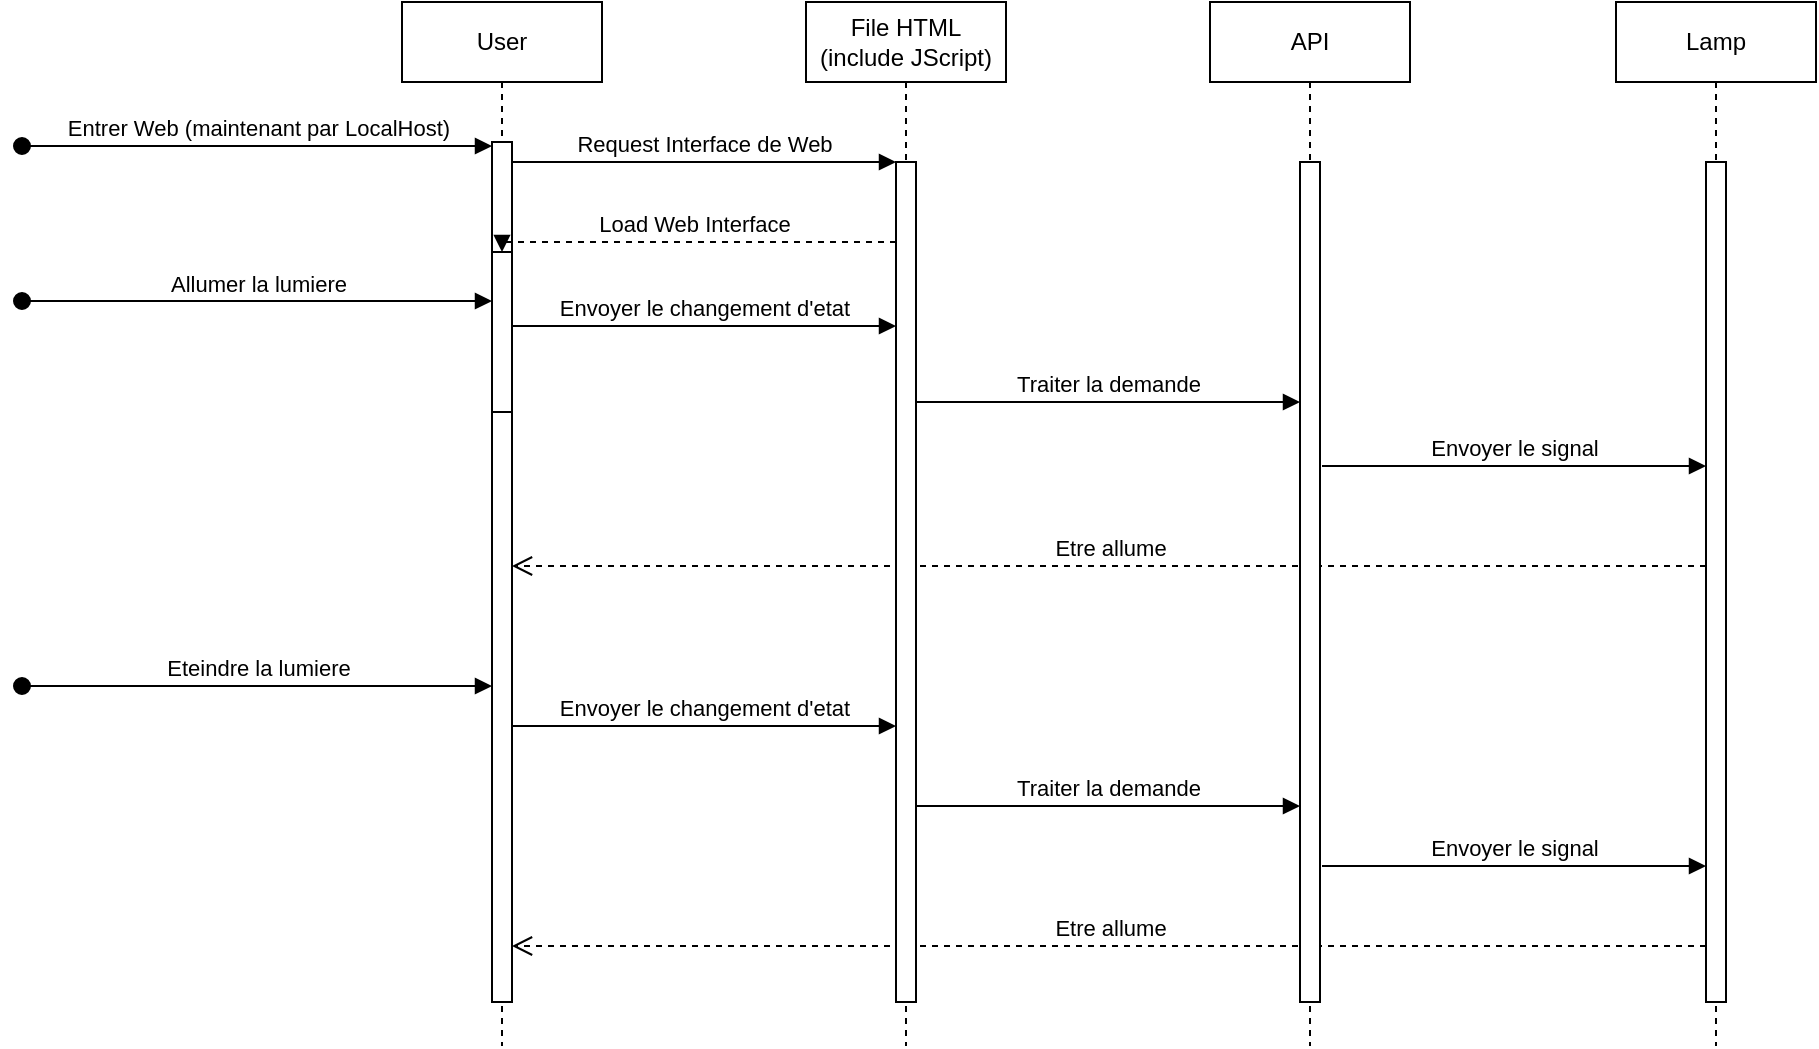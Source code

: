 <mxfile version="22.1.3" type="github">
  <diagram name="Page-1" id="2YBvvXClWsGukQMizWep">
    <mxGraphModel dx="1877" dy="606" grid="1" gridSize="10" guides="1" tooltips="1" connect="1" arrows="1" fold="1" page="1" pageScale="1" pageWidth="850" pageHeight="1100" math="0" shadow="0">
      <root>
        <mxCell id="0" />
        <mxCell id="1" parent="0" />
        <mxCell id="aM9ryv3xv72pqoxQDRHE-1" value="User" style="shape=umlLifeline;perimeter=lifelinePerimeter;whiteSpace=wrap;html=1;container=0;dropTarget=0;collapsible=0;recursiveResize=0;outlineConnect=0;portConstraint=eastwest;newEdgeStyle={&quot;edgeStyle&quot;:&quot;elbowEdgeStyle&quot;,&quot;elbow&quot;:&quot;vertical&quot;,&quot;curved&quot;:0,&quot;rounded&quot;:0};" parent="1" vertex="1">
          <mxGeometry x="110" y="118" width="100" height="522" as="geometry" />
        </mxCell>
        <mxCell id="aM9ryv3xv72pqoxQDRHE-2" value="" style="html=1;points=[];perimeter=orthogonalPerimeter;outlineConnect=0;targetShapes=umlLifeline;portConstraint=eastwest;newEdgeStyle={&quot;edgeStyle&quot;:&quot;elbowEdgeStyle&quot;,&quot;elbow&quot;:&quot;vertical&quot;,&quot;curved&quot;:0,&quot;rounded&quot;:0};" parent="aM9ryv3xv72pqoxQDRHE-1" vertex="1">
          <mxGeometry x="45" y="70" width="10" height="430" as="geometry" />
        </mxCell>
        <mxCell id="aM9ryv3xv72pqoxQDRHE-3" value="Entrer Web (maintenant par LocalHost)" style="html=1;verticalAlign=bottom;startArrow=oval;endArrow=block;startSize=8;edgeStyle=elbowEdgeStyle;elbow=vertical;curved=0;rounded=0;" parent="aM9ryv3xv72pqoxQDRHE-1" target="aM9ryv3xv72pqoxQDRHE-2" edge="1">
          <mxGeometry relative="1" as="geometry">
            <mxPoint x="-190" y="72" as="sourcePoint" />
          </mxGeometry>
        </mxCell>
        <mxCell id="aM9ryv3xv72pqoxQDRHE-4" value="" style="html=1;points=[];perimeter=orthogonalPerimeter;outlineConnect=0;targetShapes=umlLifeline;portConstraint=eastwest;newEdgeStyle={&quot;edgeStyle&quot;:&quot;elbowEdgeStyle&quot;,&quot;elbow&quot;:&quot;vertical&quot;,&quot;curved&quot;:0,&quot;rounded&quot;:0};" parent="aM9ryv3xv72pqoxQDRHE-1" vertex="1">
          <mxGeometry x="45" y="125" width="10" height="80" as="geometry" />
        </mxCell>
        <mxCell id="aM9ryv3xv72pqoxQDRHE-7" value="Request Interface de Web" style="html=1;verticalAlign=bottom;endArrow=block;edgeStyle=elbowEdgeStyle;elbow=vertical;curved=0;rounded=0;" parent="1" source="aM9ryv3xv72pqoxQDRHE-2" target="aM9ryv3xv72pqoxQDRHE-6" edge="1">
          <mxGeometry relative="1" as="geometry">
            <mxPoint x="287" y="208" as="sourcePoint" />
            <Array as="points">
              <mxPoint x="272" y="198" />
            </Array>
          </mxGeometry>
        </mxCell>
        <mxCell id="aM9ryv3xv72pqoxQDRHE-9" value="Load Web Interface" style="html=1;verticalAlign=bottom;endArrow=block;edgeStyle=elbowEdgeStyle;elbow=vertical;curved=0;rounded=0;dashed=1;" parent="1" source="aM9ryv3xv72pqoxQDRHE-6" target="aM9ryv3xv72pqoxQDRHE-4" edge="1">
          <mxGeometry relative="1" as="geometry">
            <mxPoint x="267" y="238" as="sourcePoint" />
            <Array as="points">
              <mxPoint x="282" y="238" />
            </Array>
          </mxGeometry>
        </mxCell>
        <mxCell id="0TgvbaQJz9rkSIVyqhto-3" value="Allumer la lumiere" style="html=1;verticalAlign=bottom;startArrow=oval;endArrow=block;startSize=8;edgeStyle=elbowEdgeStyle;elbow=vertical;curved=0;rounded=0;" parent="1" edge="1">
          <mxGeometry relative="1" as="geometry">
            <mxPoint x="-80" y="267.5" as="sourcePoint" />
            <mxPoint x="155" y="267.5" as="targetPoint" />
          </mxGeometry>
        </mxCell>
        <mxCell id="0TgvbaQJz9rkSIVyqhto-4" value="Envoyer le changement d&#39;etat" style="html=1;verticalAlign=bottom;endArrow=block;edgeStyle=elbowEdgeStyle;elbow=vertical;curved=0;rounded=0;" parent="1" source="aM9ryv3xv72pqoxQDRHE-4" target="aM9ryv3xv72pqoxQDRHE-6" edge="1">
          <mxGeometry relative="1" as="geometry">
            <mxPoint x="170" y="280" as="sourcePoint" />
            <Array as="points">
              <mxPoint x="277" y="280" />
            </Array>
            <mxPoint x="350" y="280" as="targetPoint" />
          </mxGeometry>
        </mxCell>
        <mxCell id="0TgvbaQJz9rkSIVyqhto-8" value="Traiter la demande" style="html=1;verticalAlign=bottom;endArrow=block;edgeStyle=elbowEdgeStyle;elbow=vertical;curved=0;rounded=0;" parent="1" edge="1">
          <mxGeometry relative="1" as="geometry">
            <mxPoint x="367" y="318" as="sourcePoint" />
            <Array as="points">
              <mxPoint x="479" y="318" />
            </Array>
            <mxPoint x="559" y="318" as="targetPoint" />
          </mxGeometry>
        </mxCell>
        <mxCell id="r_SqoHs-6Y7L4Ot6fxcw-1" value="Lamp" style="shape=umlLifeline;perimeter=lifelinePerimeter;whiteSpace=wrap;html=1;container=0;dropTarget=0;collapsible=0;recursiveResize=0;outlineConnect=0;portConstraint=eastwest;newEdgeStyle={&quot;edgeStyle&quot;:&quot;elbowEdgeStyle&quot;,&quot;elbow&quot;:&quot;vertical&quot;,&quot;curved&quot;:0,&quot;rounded&quot;:0};" vertex="1" parent="1">
          <mxGeometry x="717" y="118" width="100" height="522" as="geometry" />
        </mxCell>
        <mxCell id="r_SqoHs-6Y7L4Ot6fxcw-2" value="" style="html=1;points=[];perimeter=orthogonalPerimeter;outlineConnect=0;targetShapes=umlLifeline;portConstraint=eastwest;newEdgeStyle={&quot;edgeStyle&quot;:&quot;elbowEdgeStyle&quot;,&quot;elbow&quot;:&quot;vertical&quot;,&quot;curved&quot;:0,&quot;rounded&quot;:0};" vertex="1" parent="r_SqoHs-6Y7L4Ot6fxcw-1">
          <mxGeometry x="45" y="80" width="10" height="420" as="geometry" />
        </mxCell>
        <mxCell id="r_SqoHs-6Y7L4Ot6fxcw-3" value="Envoyer le signal" style="html=1;verticalAlign=bottom;endArrow=block;edgeStyle=elbowEdgeStyle;elbow=vertical;curved=0;rounded=0;" edge="1" parent="1">
          <mxGeometry relative="1" as="geometry">
            <mxPoint x="570" y="350" as="sourcePoint" />
            <Array as="points">
              <mxPoint x="682" y="350" />
            </Array>
            <mxPoint x="762" y="350" as="targetPoint" />
          </mxGeometry>
        </mxCell>
        <mxCell id="aM9ryv3xv72pqoxQDRHE-8" value="Etre allume" style="html=1;verticalAlign=bottom;endArrow=open;dashed=1;endSize=8;edgeStyle=elbowEdgeStyle;elbow=vertical;curved=0;rounded=0;" parent="1" edge="1">
          <mxGeometry relative="1" as="geometry">
            <mxPoint x="165" y="400" as="targetPoint" />
            <Array as="points">
              <mxPoint x="687" y="400" />
            </Array>
            <mxPoint x="762.0" y="400" as="sourcePoint" />
            <mxPoint as="offset" />
          </mxGeometry>
        </mxCell>
        <mxCell id="r_SqoHs-6Y7L4Ot6fxcw-6" value="Eteindre la lumiere" style="html=1;verticalAlign=bottom;startArrow=oval;endArrow=block;startSize=8;edgeStyle=elbowEdgeStyle;elbow=vertical;curved=0;rounded=0;" edge="1" parent="1">
          <mxGeometry relative="1" as="geometry">
            <mxPoint x="-80" y="460" as="sourcePoint" />
            <mxPoint x="155" y="460" as="targetPoint" />
          </mxGeometry>
        </mxCell>
        <mxCell id="r_SqoHs-6Y7L4Ot6fxcw-7" value="Envoyer le changement d&#39;etat" style="html=1;verticalAlign=bottom;endArrow=block;edgeStyle=elbowEdgeStyle;elbow=vertical;curved=0;rounded=0;" edge="1" parent="1">
          <mxGeometry relative="1" as="geometry">
            <mxPoint x="165" y="480" as="sourcePoint" />
            <Array as="points">
              <mxPoint x="277" y="480" />
            </Array>
            <mxPoint x="357" y="480" as="targetPoint" />
          </mxGeometry>
        </mxCell>
        <mxCell id="r_SqoHs-6Y7L4Ot6fxcw-8" value="Traiter la demande" style="html=1;verticalAlign=bottom;endArrow=block;edgeStyle=elbowEdgeStyle;elbow=vertical;curved=0;rounded=0;" edge="1" parent="1">
          <mxGeometry relative="1" as="geometry">
            <mxPoint x="367" y="520" as="sourcePoint" />
            <Array as="points">
              <mxPoint x="479" y="520" />
            </Array>
            <mxPoint x="559" y="520" as="targetPoint" />
          </mxGeometry>
        </mxCell>
        <mxCell id="r_SqoHs-6Y7L4Ot6fxcw-9" value="Envoyer le signal" style="html=1;verticalAlign=bottom;endArrow=block;edgeStyle=elbowEdgeStyle;elbow=vertical;curved=0;rounded=0;" edge="1" parent="1">
          <mxGeometry relative="1" as="geometry">
            <mxPoint x="570" y="550" as="sourcePoint" />
            <Array as="points">
              <mxPoint x="682" y="550" />
            </Array>
            <mxPoint x="762" y="550" as="targetPoint" />
          </mxGeometry>
        </mxCell>
        <mxCell id="r_SqoHs-6Y7L4Ot6fxcw-10" value="Etre allume" style="html=1;verticalAlign=bottom;endArrow=open;dashed=1;endSize=8;edgeStyle=elbowEdgeStyle;elbow=vertical;curved=0;rounded=0;" edge="1" parent="1">
          <mxGeometry relative="1" as="geometry">
            <mxPoint x="165" y="590" as="targetPoint" />
            <Array as="points">
              <mxPoint x="687" y="590" />
            </Array>
            <mxPoint x="762.0" y="590" as="sourcePoint" />
            <mxPoint as="offset" />
          </mxGeometry>
        </mxCell>
        <mxCell id="aM9ryv3xv72pqoxQDRHE-5" value="File HTML (include JScript)" style="shape=umlLifeline;perimeter=lifelinePerimeter;whiteSpace=wrap;html=1;container=0;dropTarget=0;collapsible=0;recursiveResize=0;outlineConnect=0;portConstraint=eastwest;newEdgeStyle={&quot;edgeStyle&quot;:&quot;elbowEdgeStyle&quot;,&quot;elbow&quot;:&quot;vertical&quot;,&quot;curved&quot;:0,&quot;rounded&quot;:0};" parent="1" vertex="1">
          <mxGeometry x="312" y="118" width="100" height="522" as="geometry" />
        </mxCell>
        <mxCell id="aM9ryv3xv72pqoxQDRHE-6" value="" style="html=1;points=[];perimeter=orthogonalPerimeter;outlineConnect=0;targetShapes=umlLifeline;portConstraint=eastwest;newEdgeStyle={&quot;edgeStyle&quot;:&quot;elbowEdgeStyle&quot;,&quot;elbow&quot;:&quot;vertical&quot;,&quot;curved&quot;:0,&quot;rounded&quot;:0};" parent="aM9ryv3xv72pqoxQDRHE-5" vertex="1">
          <mxGeometry x="45" y="80" width="10" height="420" as="geometry" />
        </mxCell>
        <mxCell id="0TgvbaQJz9rkSIVyqhto-1" value="API" style="shape=umlLifeline;perimeter=lifelinePerimeter;whiteSpace=wrap;html=1;container=0;dropTarget=0;collapsible=0;recursiveResize=0;outlineConnect=0;portConstraint=eastwest;newEdgeStyle={&quot;edgeStyle&quot;:&quot;elbowEdgeStyle&quot;,&quot;elbow&quot;:&quot;vertical&quot;,&quot;curved&quot;:0,&quot;rounded&quot;:0};" parent="1" vertex="1">
          <mxGeometry x="514" y="118" width="100" height="522" as="geometry" />
        </mxCell>
        <mxCell id="0TgvbaQJz9rkSIVyqhto-2" value="" style="html=1;points=[];perimeter=orthogonalPerimeter;outlineConnect=0;targetShapes=umlLifeline;portConstraint=eastwest;newEdgeStyle={&quot;edgeStyle&quot;:&quot;elbowEdgeStyle&quot;,&quot;elbow&quot;:&quot;vertical&quot;,&quot;curved&quot;:0,&quot;rounded&quot;:0};" parent="0TgvbaQJz9rkSIVyqhto-1" vertex="1">
          <mxGeometry x="45" y="80" width="10" height="420" as="geometry" />
        </mxCell>
      </root>
    </mxGraphModel>
  </diagram>
</mxfile>
